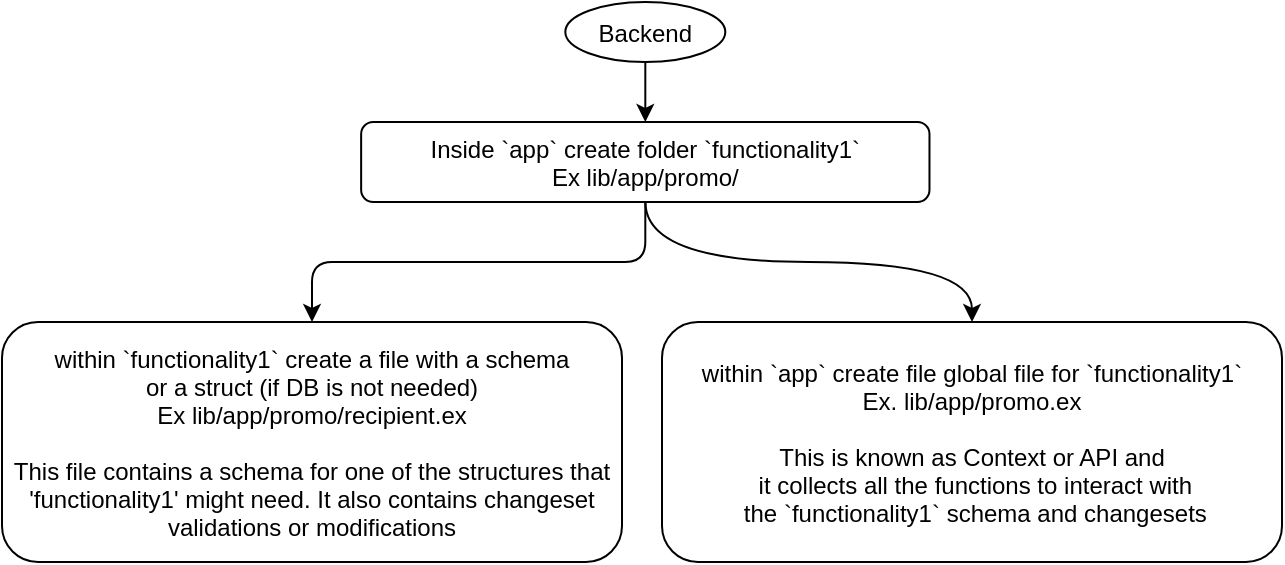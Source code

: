 <mxfile>
    <diagram id="s8gUhFMJ-S_c3awG_BBY" name="Page-1">
        <mxGraphModel dx="871" dy="530" grid="1" gridSize="10" guides="1" tooltips="1" connect="1" arrows="1" fold="1" page="1" pageScale="1" pageWidth="827" pageHeight="1169" math="0" shadow="0">
            <root>
                <mxCell id="0"/>
                <mxCell id="1" parent="0"/>
                <mxCell id="16" style="edgeStyle=orthogonalEdgeStyle;curved=1;html=1;entryX=0.5;entryY=0;entryDx=0;entryDy=0;" edge="1" parent="1" source="2" target="5">
                    <mxGeometry relative="1" as="geometry"/>
                </mxCell>
                <mxCell id="2" value="Backend" style="ellipse" vertex="1" parent="1">
                    <mxGeometry x="391.66" y="340" width="80" height="30" as="geometry"/>
                </mxCell>
                <mxCell id="14" style="edgeStyle=orthogonalEdgeStyle;html=1;entryX=0.5;entryY=0;entryDx=0;entryDy=0;curved=1;" edge="1" parent="1" source="5" target="11">
                    <mxGeometry relative="1" as="geometry"/>
                </mxCell>
                <mxCell id="5" value="Inside `app` create folder `functionality1`&#10;Ex lib/app/promo/" style="rounded=1;" vertex="1" parent="1">
                    <mxGeometry x="289.57" y="400" width="284.17" height="40" as="geometry"/>
                </mxCell>
                <mxCell id="7" value="within `functionality1` create a file with a schema &#10;or a struct (if DB is not needed)&#10;Ex lib/app/promo/recipient.ex&#10;&#10;This file contains a schema for one of the structures that&#10;'functionality1' might need. It also contains changeset&#10;validations or modifications" style="rounded=1;" vertex="1" parent="1">
                    <mxGeometry x="110" y="500" width="310" height="120" as="geometry"/>
                </mxCell>
                <mxCell id="8" value="" style="edgeStyle=elbowEdgeStyle;elbow=vertical;" edge="1" source="5" target="7" parent="1">
                    <mxGeometry relative="1" as="geometry"/>
                </mxCell>
                <mxCell id="11" value="within `app` create file global file for `functionality1`&#10;Ex. lib/app/promo.ex&#10;&#10;This is known as Context or API and&#10; it collects all the functions to interact with&#10; the `functionality1` schema and changesets" style="rounded=1;" vertex="1" parent="1">
                    <mxGeometry x="440" y="500" width="310" height="120" as="geometry"/>
                </mxCell>
            </root>
        </mxGraphModel>
    </diagram>
</mxfile>